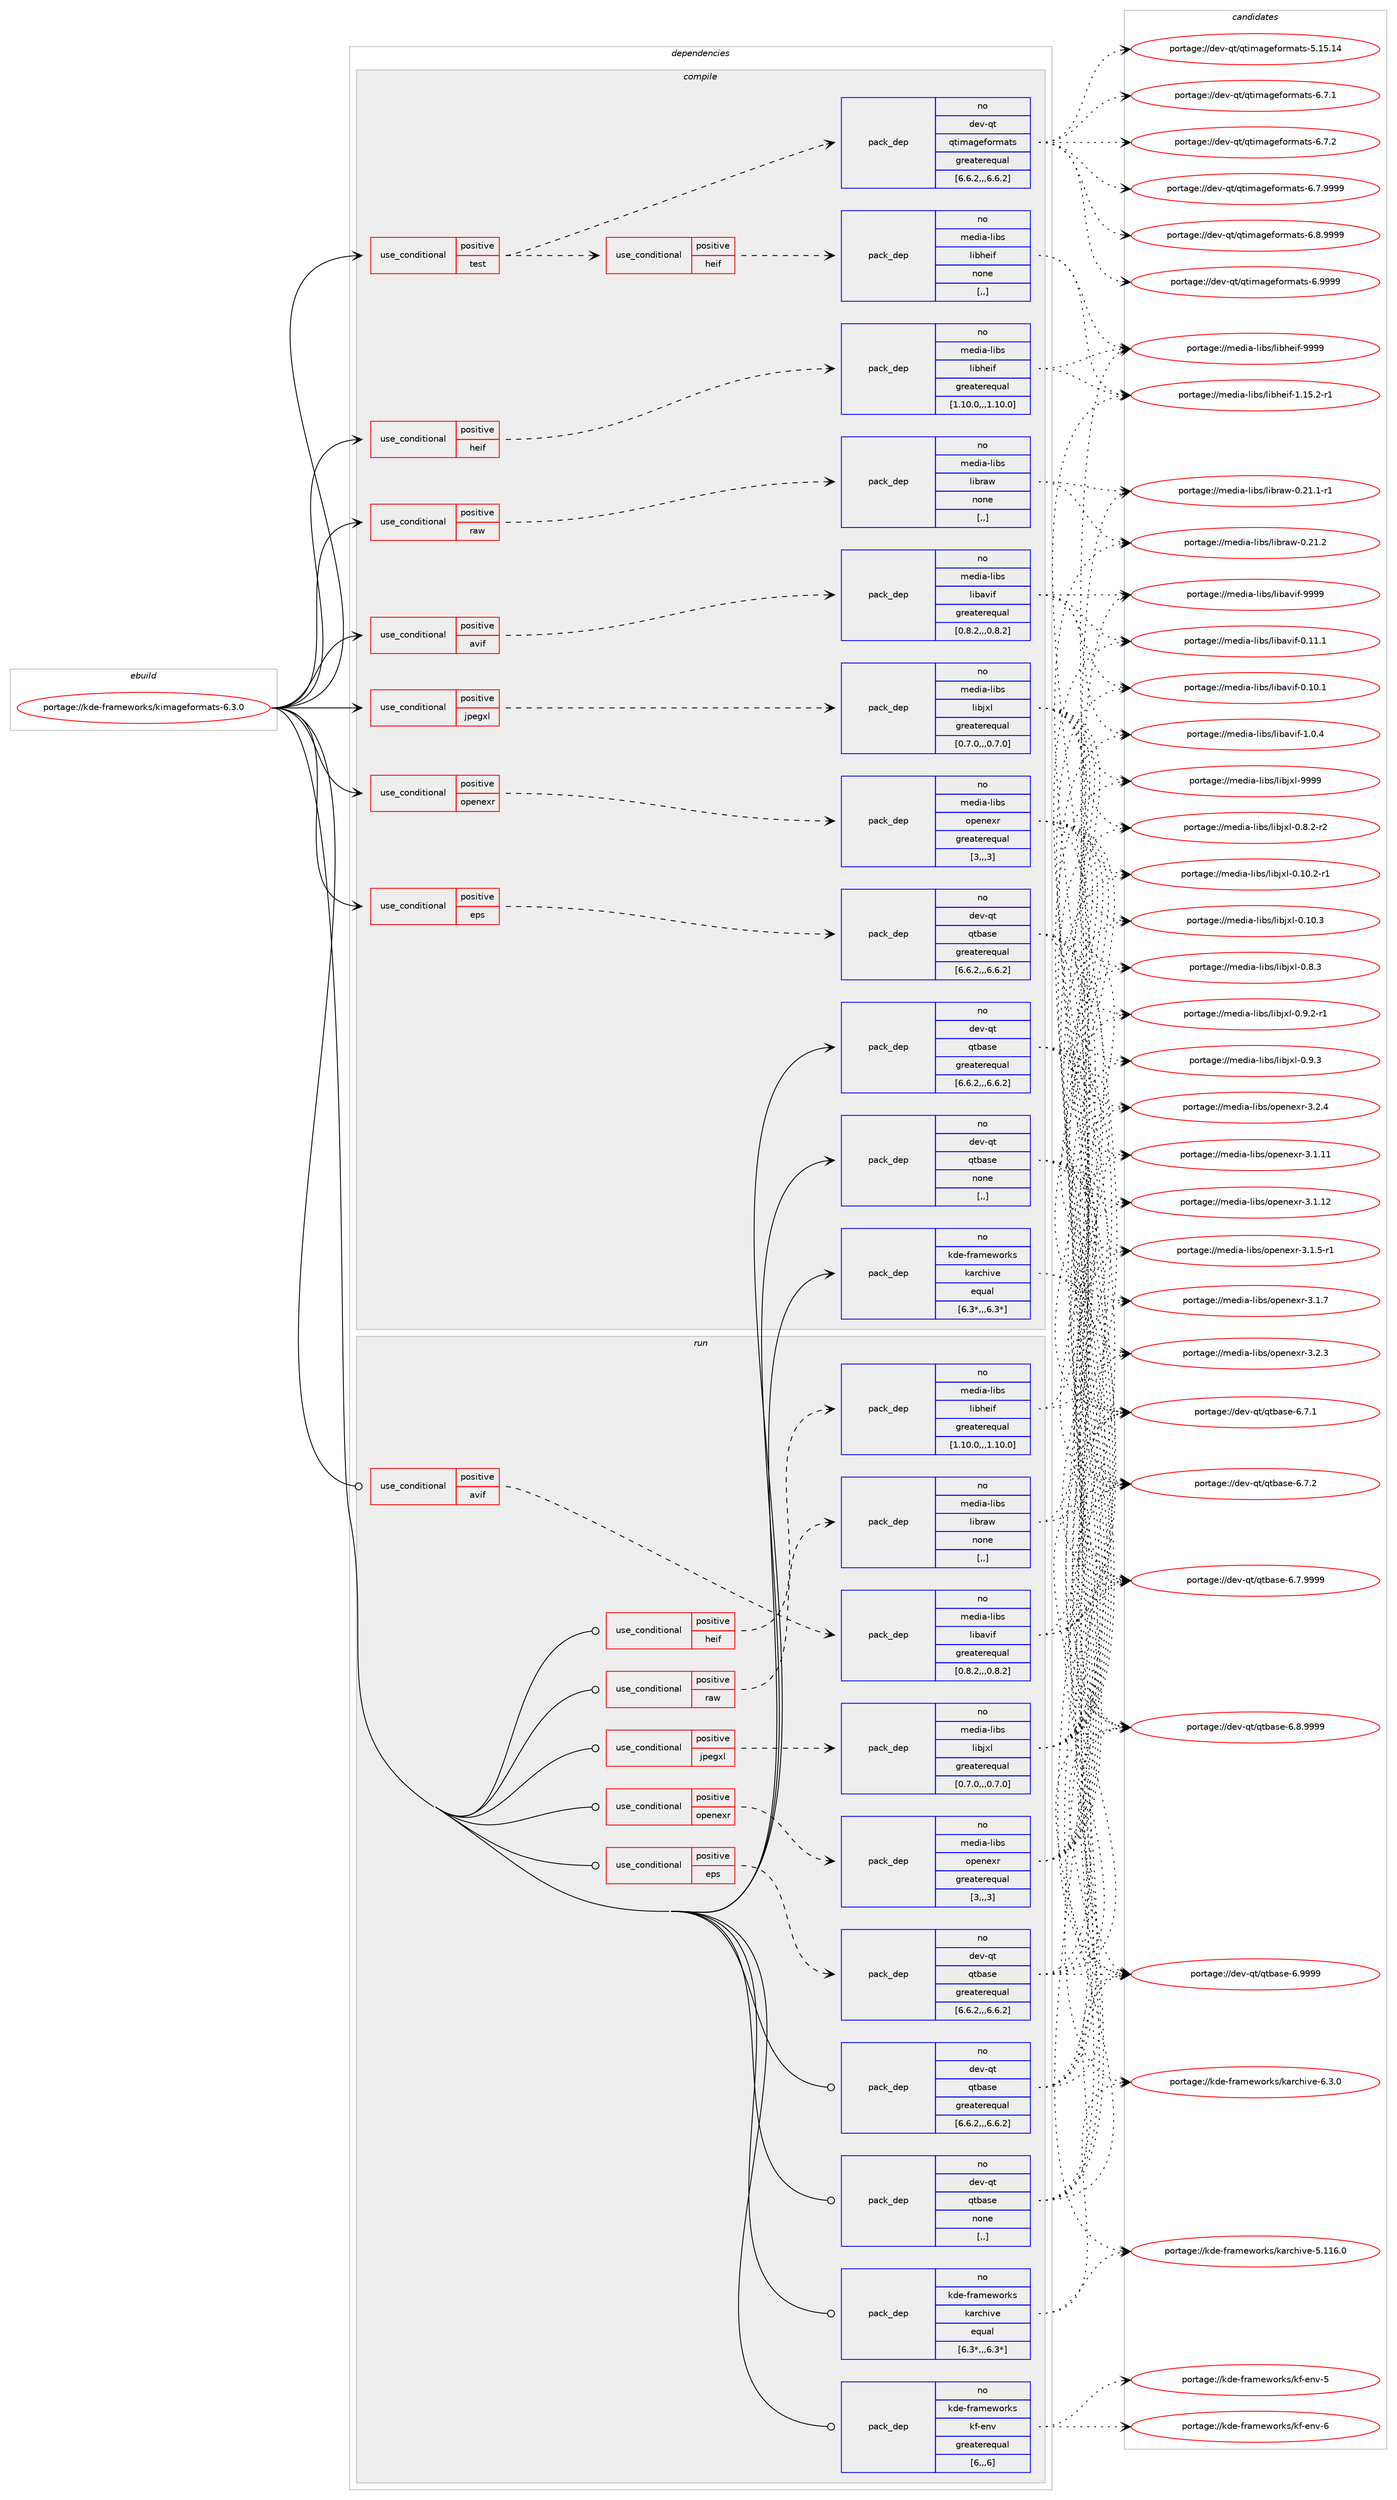 digraph prolog {

# *************
# Graph options
# *************

newrank=true;
concentrate=true;
compound=true;
graph [rankdir=LR,fontname=Helvetica,fontsize=10,ranksep=1.5];#, ranksep=2.5, nodesep=0.2];
edge  [arrowhead=vee];
node  [fontname=Helvetica,fontsize=10];

# **********
# The ebuild
# **********

subgraph cluster_leftcol {
color=gray;
rank=same;
label=<<i>ebuild</i>>;
id [label="portage://kde-frameworks/kimageformats-6.3.0", color=red, width=4, href="../kde-frameworks/kimageformats-6.3.0.svg"];
}

# ****************
# The dependencies
# ****************

subgraph cluster_midcol {
color=gray;
label=<<i>dependencies</i>>;
subgraph cluster_compile {
fillcolor="#eeeeee";
style=filled;
label=<<i>compile</i>>;
subgraph cond66474 {
dependency258757 [label=<<TABLE BORDER="0" CELLBORDER="1" CELLSPACING="0" CELLPADDING="4"><TR><TD ROWSPAN="3" CELLPADDING="10">use_conditional</TD></TR><TR><TD>positive</TD></TR><TR><TD>avif</TD></TR></TABLE>>, shape=none, color=red];
subgraph pack190292 {
dependency258758 [label=<<TABLE BORDER="0" CELLBORDER="1" CELLSPACING="0" CELLPADDING="4" WIDTH="220"><TR><TD ROWSPAN="6" CELLPADDING="30">pack_dep</TD></TR><TR><TD WIDTH="110">no</TD></TR><TR><TD>media-libs</TD></TR><TR><TD>libavif</TD></TR><TR><TD>greaterequal</TD></TR><TR><TD>[0.8.2,,,0.8.2]</TD></TR></TABLE>>, shape=none, color=blue];
}
dependency258757:e -> dependency258758:w [weight=20,style="dashed",arrowhead="vee"];
}
id:e -> dependency258757:w [weight=20,style="solid",arrowhead="vee"];
subgraph cond66475 {
dependency258759 [label=<<TABLE BORDER="0" CELLBORDER="1" CELLSPACING="0" CELLPADDING="4"><TR><TD ROWSPAN="3" CELLPADDING="10">use_conditional</TD></TR><TR><TD>positive</TD></TR><TR><TD>eps</TD></TR></TABLE>>, shape=none, color=red];
subgraph pack190293 {
dependency258760 [label=<<TABLE BORDER="0" CELLBORDER="1" CELLSPACING="0" CELLPADDING="4" WIDTH="220"><TR><TD ROWSPAN="6" CELLPADDING="30">pack_dep</TD></TR><TR><TD WIDTH="110">no</TD></TR><TR><TD>dev-qt</TD></TR><TR><TD>qtbase</TD></TR><TR><TD>greaterequal</TD></TR><TR><TD>[6.6.2,,,6.6.2]</TD></TR></TABLE>>, shape=none, color=blue];
}
dependency258759:e -> dependency258760:w [weight=20,style="dashed",arrowhead="vee"];
}
id:e -> dependency258759:w [weight=20,style="solid",arrowhead="vee"];
subgraph cond66476 {
dependency258761 [label=<<TABLE BORDER="0" CELLBORDER="1" CELLSPACING="0" CELLPADDING="4"><TR><TD ROWSPAN="3" CELLPADDING="10">use_conditional</TD></TR><TR><TD>positive</TD></TR><TR><TD>heif</TD></TR></TABLE>>, shape=none, color=red];
subgraph pack190294 {
dependency258762 [label=<<TABLE BORDER="0" CELLBORDER="1" CELLSPACING="0" CELLPADDING="4" WIDTH="220"><TR><TD ROWSPAN="6" CELLPADDING="30">pack_dep</TD></TR><TR><TD WIDTH="110">no</TD></TR><TR><TD>media-libs</TD></TR><TR><TD>libheif</TD></TR><TR><TD>greaterequal</TD></TR><TR><TD>[1.10.0,,,1.10.0]</TD></TR></TABLE>>, shape=none, color=blue];
}
dependency258761:e -> dependency258762:w [weight=20,style="dashed",arrowhead="vee"];
}
id:e -> dependency258761:w [weight=20,style="solid",arrowhead="vee"];
subgraph cond66477 {
dependency258763 [label=<<TABLE BORDER="0" CELLBORDER="1" CELLSPACING="0" CELLPADDING="4"><TR><TD ROWSPAN="3" CELLPADDING="10">use_conditional</TD></TR><TR><TD>positive</TD></TR><TR><TD>jpegxl</TD></TR></TABLE>>, shape=none, color=red];
subgraph pack190295 {
dependency258764 [label=<<TABLE BORDER="0" CELLBORDER="1" CELLSPACING="0" CELLPADDING="4" WIDTH="220"><TR><TD ROWSPAN="6" CELLPADDING="30">pack_dep</TD></TR><TR><TD WIDTH="110">no</TD></TR><TR><TD>media-libs</TD></TR><TR><TD>libjxl</TD></TR><TR><TD>greaterequal</TD></TR><TR><TD>[0.7.0,,,0.7.0]</TD></TR></TABLE>>, shape=none, color=blue];
}
dependency258763:e -> dependency258764:w [weight=20,style="dashed",arrowhead="vee"];
}
id:e -> dependency258763:w [weight=20,style="solid",arrowhead="vee"];
subgraph cond66478 {
dependency258765 [label=<<TABLE BORDER="0" CELLBORDER="1" CELLSPACING="0" CELLPADDING="4"><TR><TD ROWSPAN="3" CELLPADDING="10">use_conditional</TD></TR><TR><TD>positive</TD></TR><TR><TD>openexr</TD></TR></TABLE>>, shape=none, color=red];
subgraph pack190296 {
dependency258766 [label=<<TABLE BORDER="0" CELLBORDER="1" CELLSPACING="0" CELLPADDING="4" WIDTH="220"><TR><TD ROWSPAN="6" CELLPADDING="30">pack_dep</TD></TR><TR><TD WIDTH="110">no</TD></TR><TR><TD>media-libs</TD></TR><TR><TD>openexr</TD></TR><TR><TD>greaterequal</TD></TR><TR><TD>[3,,,3]</TD></TR></TABLE>>, shape=none, color=blue];
}
dependency258765:e -> dependency258766:w [weight=20,style="dashed",arrowhead="vee"];
}
id:e -> dependency258765:w [weight=20,style="solid",arrowhead="vee"];
subgraph cond66479 {
dependency258767 [label=<<TABLE BORDER="0" CELLBORDER="1" CELLSPACING="0" CELLPADDING="4"><TR><TD ROWSPAN="3" CELLPADDING="10">use_conditional</TD></TR><TR><TD>positive</TD></TR><TR><TD>raw</TD></TR></TABLE>>, shape=none, color=red];
subgraph pack190297 {
dependency258768 [label=<<TABLE BORDER="0" CELLBORDER="1" CELLSPACING="0" CELLPADDING="4" WIDTH="220"><TR><TD ROWSPAN="6" CELLPADDING="30">pack_dep</TD></TR><TR><TD WIDTH="110">no</TD></TR><TR><TD>media-libs</TD></TR><TR><TD>libraw</TD></TR><TR><TD>none</TD></TR><TR><TD>[,,]</TD></TR></TABLE>>, shape=none, color=blue];
}
dependency258767:e -> dependency258768:w [weight=20,style="dashed",arrowhead="vee"];
}
id:e -> dependency258767:w [weight=20,style="solid",arrowhead="vee"];
subgraph cond66480 {
dependency258769 [label=<<TABLE BORDER="0" CELLBORDER="1" CELLSPACING="0" CELLPADDING="4"><TR><TD ROWSPAN="3" CELLPADDING="10">use_conditional</TD></TR><TR><TD>positive</TD></TR><TR><TD>test</TD></TR></TABLE>>, shape=none, color=red];
subgraph pack190298 {
dependency258770 [label=<<TABLE BORDER="0" CELLBORDER="1" CELLSPACING="0" CELLPADDING="4" WIDTH="220"><TR><TD ROWSPAN="6" CELLPADDING="30">pack_dep</TD></TR><TR><TD WIDTH="110">no</TD></TR><TR><TD>dev-qt</TD></TR><TR><TD>qtimageformats</TD></TR><TR><TD>greaterequal</TD></TR><TR><TD>[6.6.2,,,6.6.2]</TD></TR></TABLE>>, shape=none, color=blue];
}
dependency258769:e -> dependency258770:w [weight=20,style="dashed",arrowhead="vee"];
subgraph cond66481 {
dependency258771 [label=<<TABLE BORDER="0" CELLBORDER="1" CELLSPACING="0" CELLPADDING="4"><TR><TD ROWSPAN="3" CELLPADDING="10">use_conditional</TD></TR><TR><TD>positive</TD></TR><TR><TD>heif</TD></TR></TABLE>>, shape=none, color=red];
subgraph pack190299 {
dependency258772 [label=<<TABLE BORDER="0" CELLBORDER="1" CELLSPACING="0" CELLPADDING="4" WIDTH="220"><TR><TD ROWSPAN="6" CELLPADDING="30">pack_dep</TD></TR><TR><TD WIDTH="110">no</TD></TR><TR><TD>media-libs</TD></TR><TR><TD>libheif</TD></TR><TR><TD>none</TD></TR><TR><TD>[,,]</TD></TR></TABLE>>, shape=none, color=blue];
}
dependency258771:e -> dependency258772:w [weight=20,style="dashed",arrowhead="vee"];
}
dependency258769:e -> dependency258771:w [weight=20,style="dashed",arrowhead="vee"];
}
id:e -> dependency258769:w [weight=20,style="solid",arrowhead="vee"];
subgraph pack190300 {
dependency258773 [label=<<TABLE BORDER="0" CELLBORDER="1" CELLSPACING="0" CELLPADDING="4" WIDTH="220"><TR><TD ROWSPAN="6" CELLPADDING="30">pack_dep</TD></TR><TR><TD WIDTH="110">no</TD></TR><TR><TD>dev-qt</TD></TR><TR><TD>qtbase</TD></TR><TR><TD>greaterequal</TD></TR><TR><TD>[6.6.2,,,6.6.2]</TD></TR></TABLE>>, shape=none, color=blue];
}
id:e -> dependency258773:w [weight=20,style="solid",arrowhead="vee"];
subgraph pack190301 {
dependency258774 [label=<<TABLE BORDER="0" CELLBORDER="1" CELLSPACING="0" CELLPADDING="4" WIDTH="220"><TR><TD ROWSPAN="6" CELLPADDING="30">pack_dep</TD></TR><TR><TD WIDTH="110">no</TD></TR><TR><TD>dev-qt</TD></TR><TR><TD>qtbase</TD></TR><TR><TD>none</TD></TR><TR><TD>[,,]</TD></TR></TABLE>>, shape=none, color=blue];
}
id:e -> dependency258774:w [weight=20,style="solid",arrowhead="vee"];
subgraph pack190302 {
dependency258775 [label=<<TABLE BORDER="0" CELLBORDER="1" CELLSPACING="0" CELLPADDING="4" WIDTH="220"><TR><TD ROWSPAN="6" CELLPADDING="30">pack_dep</TD></TR><TR><TD WIDTH="110">no</TD></TR><TR><TD>kde-frameworks</TD></TR><TR><TD>karchive</TD></TR><TR><TD>equal</TD></TR><TR><TD>[6.3*,,,6.3*]</TD></TR></TABLE>>, shape=none, color=blue];
}
id:e -> dependency258775:w [weight=20,style="solid",arrowhead="vee"];
}
subgraph cluster_compileandrun {
fillcolor="#eeeeee";
style=filled;
label=<<i>compile and run</i>>;
}
subgraph cluster_run {
fillcolor="#eeeeee";
style=filled;
label=<<i>run</i>>;
subgraph cond66482 {
dependency258776 [label=<<TABLE BORDER="0" CELLBORDER="1" CELLSPACING="0" CELLPADDING="4"><TR><TD ROWSPAN="3" CELLPADDING="10">use_conditional</TD></TR><TR><TD>positive</TD></TR><TR><TD>avif</TD></TR></TABLE>>, shape=none, color=red];
subgraph pack190303 {
dependency258777 [label=<<TABLE BORDER="0" CELLBORDER="1" CELLSPACING="0" CELLPADDING="4" WIDTH="220"><TR><TD ROWSPAN="6" CELLPADDING="30">pack_dep</TD></TR><TR><TD WIDTH="110">no</TD></TR><TR><TD>media-libs</TD></TR><TR><TD>libavif</TD></TR><TR><TD>greaterequal</TD></TR><TR><TD>[0.8.2,,,0.8.2]</TD></TR></TABLE>>, shape=none, color=blue];
}
dependency258776:e -> dependency258777:w [weight=20,style="dashed",arrowhead="vee"];
}
id:e -> dependency258776:w [weight=20,style="solid",arrowhead="odot"];
subgraph cond66483 {
dependency258778 [label=<<TABLE BORDER="0" CELLBORDER="1" CELLSPACING="0" CELLPADDING="4"><TR><TD ROWSPAN="3" CELLPADDING="10">use_conditional</TD></TR><TR><TD>positive</TD></TR><TR><TD>eps</TD></TR></TABLE>>, shape=none, color=red];
subgraph pack190304 {
dependency258779 [label=<<TABLE BORDER="0" CELLBORDER="1" CELLSPACING="0" CELLPADDING="4" WIDTH="220"><TR><TD ROWSPAN="6" CELLPADDING="30">pack_dep</TD></TR><TR><TD WIDTH="110">no</TD></TR><TR><TD>dev-qt</TD></TR><TR><TD>qtbase</TD></TR><TR><TD>greaterequal</TD></TR><TR><TD>[6.6.2,,,6.6.2]</TD></TR></TABLE>>, shape=none, color=blue];
}
dependency258778:e -> dependency258779:w [weight=20,style="dashed",arrowhead="vee"];
}
id:e -> dependency258778:w [weight=20,style="solid",arrowhead="odot"];
subgraph cond66484 {
dependency258780 [label=<<TABLE BORDER="0" CELLBORDER="1" CELLSPACING="0" CELLPADDING="4"><TR><TD ROWSPAN="3" CELLPADDING="10">use_conditional</TD></TR><TR><TD>positive</TD></TR><TR><TD>heif</TD></TR></TABLE>>, shape=none, color=red];
subgraph pack190305 {
dependency258781 [label=<<TABLE BORDER="0" CELLBORDER="1" CELLSPACING="0" CELLPADDING="4" WIDTH="220"><TR><TD ROWSPAN="6" CELLPADDING="30">pack_dep</TD></TR><TR><TD WIDTH="110">no</TD></TR><TR><TD>media-libs</TD></TR><TR><TD>libheif</TD></TR><TR><TD>greaterequal</TD></TR><TR><TD>[1.10.0,,,1.10.0]</TD></TR></TABLE>>, shape=none, color=blue];
}
dependency258780:e -> dependency258781:w [weight=20,style="dashed",arrowhead="vee"];
}
id:e -> dependency258780:w [weight=20,style="solid",arrowhead="odot"];
subgraph cond66485 {
dependency258782 [label=<<TABLE BORDER="0" CELLBORDER="1" CELLSPACING="0" CELLPADDING="4"><TR><TD ROWSPAN="3" CELLPADDING="10">use_conditional</TD></TR><TR><TD>positive</TD></TR><TR><TD>jpegxl</TD></TR></TABLE>>, shape=none, color=red];
subgraph pack190306 {
dependency258783 [label=<<TABLE BORDER="0" CELLBORDER="1" CELLSPACING="0" CELLPADDING="4" WIDTH="220"><TR><TD ROWSPAN="6" CELLPADDING="30">pack_dep</TD></TR><TR><TD WIDTH="110">no</TD></TR><TR><TD>media-libs</TD></TR><TR><TD>libjxl</TD></TR><TR><TD>greaterequal</TD></TR><TR><TD>[0.7.0,,,0.7.0]</TD></TR></TABLE>>, shape=none, color=blue];
}
dependency258782:e -> dependency258783:w [weight=20,style="dashed",arrowhead="vee"];
}
id:e -> dependency258782:w [weight=20,style="solid",arrowhead="odot"];
subgraph cond66486 {
dependency258784 [label=<<TABLE BORDER="0" CELLBORDER="1" CELLSPACING="0" CELLPADDING="4"><TR><TD ROWSPAN="3" CELLPADDING="10">use_conditional</TD></TR><TR><TD>positive</TD></TR><TR><TD>openexr</TD></TR></TABLE>>, shape=none, color=red];
subgraph pack190307 {
dependency258785 [label=<<TABLE BORDER="0" CELLBORDER="1" CELLSPACING="0" CELLPADDING="4" WIDTH="220"><TR><TD ROWSPAN="6" CELLPADDING="30">pack_dep</TD></TR><TR><TD WIDTH="110">no</TD></TR><TR><TD>media-libs</TD></TR><TR><TD>openexr</TD></TR><TR><TD>greaterequal</TD></TR><TR><TD>[3,,,3]</TD></TR></TABLE>>, shape=none, color=blue];
}
dependency258784:e -> dependency258785:w [weight=20,style="dashed",arrowhead="vee"];
}
id:e -> dependency258784:w [weight=20,style="solid",arrowhead="odot"];
subgraph cond66487 {
dependency258786 [label=<<TABLE BORDER="0" CELLBORDER="1" CELLSPACING="0" CELLPADDING="4"><TR><TD ROWSPAN="3" CELLPADDING="10">use_conditional</TD></TR><TR><TD>positive</TD></TR><TR><TD>raw</TD></TR></TABLE>>, shape=none, color=red];
subgraph pack190308 {
dependency258787 [label=<<TABLE BORDER="0" CELLBORDER="1" CELLSPACING="0" CELLPADDING="4" WIDTH="220"><TR><TD ROWSPAN="6" CELLPADDING="30">pack_dep</TD></TR><TR><TD WIDTH="110">no</TD></TR><TR><TD>media-libs</TD></TR><TR><TD>libraw</TD></TR><TR><TD>none</TD></TR><TR><TD>[,,]</TD></TR></TABLE>>, shape=none, color=blue];
}
dependency258786:e -> dependency258787:w [weight=20,style="dashed",arrowhead="vee"];
}
id:e -> dependency258786:w [weight=20,style="solid",arrowhead="odot"];
subgraph pack190309 {
dependency258788 [label=<<TABLE BORDER="0" CELLBORDER="1" CELLSPACING="0" CELLPADDING="4" WIDTH="220"><TR><TD ROWSPAN="6" CELLPADDING="30">pack_dep</TD></TR><TR><TD WIDTH="110">no</TD></TR><TR><TD>dev-qt</TD></TR><TR><TD>qtbase</TD></TR><TR><TD>greaterequal</TD></TR><TR><TD>[6.6.2,,,6.6.2]</TD></TR></TABLE>>, shape=none, color=blue];
}
id:e -> dependency258788:w [weight=20,style="solid",arrowhead="odot"];
subgraph pack190310 {
dependency258789 [label=<<TABLE BORDER="0" CELLBORDER="1" CELLSPACING="0" CELLPADDING="4" WIDTH="220"><TR><TD ROWSPAN="6" CELLPADDING="30">pack_dep</TD></TR><TR><TD WIDTH="110">no</TD></TR><TR><TD>dev-qt</TD></TR><TR><TD>qtbase</TD></TR><TR><TD>none</TD></TR><TR><TD>[,,]</TD></TR></TABLE>>, shape=none, color=blue];
}
id:e -> dependency258789:w [weight=20,style="solid",arrowhead="odot"];
subgraph pack190311 {
dependency258790 [label=<<TABLE BORDER="0" CELLBORDER="1" CELLSPACING="0" CELLPADDING="4" WIDTH="220"><TR><TD ROWSPAN="6" CELLPADDING="30">pack_dep</TD></TR><TR><TD WIDTH="110">no</TD></TR><TR><TD>kde-frameworks</TD></TR><TR><TD>karchive</TD></TR><TR><TD>equal</TD></TR><TR><TD>[6.3*,,,6.3*]</TD></TR></TABLE>>, shape=none, color=blue];
}
id:e -> dependency258790:w [weight=20,style="solid",arrowhead="odot"];
subgraph pack190312 {
dependency258791 [label=<<TABLE BORDER="0" CELLBORDER="1" CELLSPACING="0" CELLPADDING="4" WIDTH="220"><TR><TD ROWSPAN="6" CELLPADDING="30">pack_dep</TD></TR><TR><TD WIDTH="110">no</TD></TR><TR><TD>kde-frameworks</TD></TR><TR><TD>kf-env</TD></TR><TR><TD>greaterequal</TD></TR><TR><TD>[6,,,6]</TD></TR></TABLE>>, shape=none, color=blue];
}
id:e -> dependency258791:w [weight=20,style="solid",arrowhead="odot"];
}
}

# **************
# The candidates
# **************

subgraph cluster_choices {
rank=same;
color=gray;
label=<<i>candidates</i>>;

subgraph choice190292 {
color=black;
nodesep=1;
choice10910110010597451081059811547108105989711810510245484649484649 [label="portage://media-libs/libavif-0.10.1", color=red, width=4,href="../media-libs/libavif-0.10.1.svg"];
choice10910110010597451081059811547108105989711810510245484649494649 [label="portage://media-libs/libavif-0.11.1", color=red, width=4,href="../media-libs/libavif-0.11.1.svg"];
choice109101100105974510810598115471081059897118105102454946484652 [label="portage://media-libs/libavif-1.0.4", color=red, width=4,href="../media-libs/libavif-1.0.4.svg"];
choice1091011001059745108105981154710810598971181051024557575757 [label="portage://media-libs/libavif-9999", color=red, width=4,href="../media-libs/libavif-9999.svg"];
dependency258758:e -> choice10910110010597451081059811547108105989711810510245484649484649:w [style=dotted,weight="100"];
dependency258758:e -> choice10910110010597451081059811547108105989711810510245484649494649:w [style=dotted,weight="100"];
dependency258758:e -> choice109101100105974510810598115471081059897118105102454946484652:w [style=dotted,weight="100"];
dependency258758:e -> choice1091011001059745108105981154710810598971181051024557575757:w [style=dotted,weight="100"];
}
subgraph choice190293 {
color=black;
nodesep=1;
choice10010111845113116471131169897115101455446554649 [label="portage://dev-qt/qtbase-6.7.1", color=red, width=4,href="../dev-qt/qtbase-6.7.1.svg"];
choice10010111845113116471131169897115101455446554650 [label="portage://dev-qt/qtbase-6.7.2", color=red, width=4,href="../dev-qt/qtbase-6.7.2.svg"];
choice10010111845113116471131169897115101455446554657575757 [label="portage://dev-qt/qtbase-6.7.9999", color=red, width=4,href="../dev-qt/qtbase-6.7.9999.svg"];
choice10010111845113116471131169897115101455446564657575757 [label="portage://dev-qt/qtbase-6.8.9999", color=red, width=4,href="../dev-qt/qtbase-6.8.9999.svg"];
choice1001011184511311647113116989711510145544657575757 [label="portage://dev-qt/qtbase-6.9999", color=red, width=4,href="../dev-qt/qtbase-6.9999.svg"];
dependency258760:e -> choice10010111845113116471131169897115101455446554649:w [style=dotted,weight="100"];
dependency258760:e -> choice10010111845113116471131169897115101455446554650:w [style=dotted,weight="100"];
dependency258760:e -> choice10010111845113116471131169897115101455446554657575757:w [style=dotted,weight="100"];
dependency258760:e -> choice10010111845113116471131169897115101455446564657575757:w [style=dotted,weight="100"];
dependency258760:e -> choice1001011184511311647113116989711510145544657575757:w [style=dotted,weight="100"];
}
subgraph choice190294 {
color=black;
nodesep=1;
choice1091011001059745108105981154710810598104101105102454946495346504511449 [label="portage://media-libs/libheif-1.15.2-r1", color=red, width=4,href="../media-libs/libheif-1.15.2-r1.svg"];
choice10910110010597451081059811547108105981041011051024557575757 [label="portage://media-libs/libheif-9999", color=red, width=4,href="../media-libs/libheif-9999.svg"];
dependency258762:e -> choice1091011001059745108105981154710810598104101105102454946495346504511449:w [style=dotted,weight="100"];
dependency258762:e -> choice10910110010597451081059811547108105981041011051024557575757:w [style=dotted,weight="100"];
}
subgraph choice190295 {
color=black;
nodesep=1;
choice1091011001059745108105981154710810598106120108454846494846504511449 [label="portage://media-libs/libjxl-0.10.2-r1", color=red, width=4,href="../media-libs/libjxl-0.10.2-r1.svg"];
choice109101100105974510810598115471081059810612010845484649484651 [label="portage://media-libs/libjxl-0.10.3", color=red, width=4,href="../media-libs/libjxl-0.10.3.svg"];
choice10910110010597451081059811547108105981061201084548465646504511450 [label="portage://media-libs/libjxl-0.8.2-r2", color=red, width=4,href="../media-libs/libjxl-0.8.2-r2.svg"];
choice1091011001059745108105981154710810598106120108454846564651 [label="portage://media-libs/libjxl-0.8.3", color=red, width=4,href="../media-libs/libjxl-0.8.3.svg"];
choice10910110010597451081059811547108105981061201084548465746504511449 [label="portage://media-libs/libjxl-0.9.2-r1", color=red, width=4,href="../media-libs/libjxl-0.9.2-r1.svg"];
choice1091011001059745108105981154710810598106120108454846574651 [label="portage://media-libs/libjxl-0.9.3", color=red, width=4,href="../media-libs/libjxl-0.9.3.svg"];
choice10910110010597451081059811547108105981061201084557575757 [label="portage://media-libs/libjxl-9999", color=red, width=4,href="../media-libs/libjxl-9999.svg"];
dependency258764:e -> choice1091011001059745108105981154710810598106120108454846494846504511449:w [style=dotted,weight="100"];
dependency258764:e -> choice109101100105974510810598115471081059810612010845484649484651:w [style=dotted,weight="100"];
dependency258764:e -> choice10910110010597451081059811547108105981061201084548465646504511450:w [style=dotted,weight="100"];
dependency258764:e -> choice1091011001059745108105981154710810598106120108454846564651:w [style=dotted,weight="100"];
dependency258764:e -> choice10910110010597451081059811547108105981061201084548465746504511449:w [style=dotted,weight="100"];
dependency258764:e -> choice1091011001059745108105981154710810598106120108454846574651:w [style=dotted,weight="100"];
dependency258764:e -> choice10910110010597451081059811547108105981061201084557575757:w [style=dotted,weight="100"];
}
subgraph choice190296 {
color=black;
nodesep=1;
choice1091011001059745108105981154711111210111010112011445514649464949 [label="portage://media-libs/openexr-3.1.11", color=red, width=4,href="../media-libs/openexr-3.1.11.svg"];
choice1091011001059745108105981154711111210111010112011445514649464950 [label="portage://media-libs/openexr-3.1.12", color=red, width=4,href="../media-libs/openexr-3.1.12.svg"];
choice109101100105974510810598115471111121011101011201144551464946534511449 [label="portage://media-libs/openexr-3.1.5-r1", color=red, width=4,href="../media-libs/openexr-3.1.5-r1.svg"];
choice10910110010597451081059811547111112101110101120114455146494655 [label="portage://media-libs/openexr-3.1.7", color=red, width=4,href="../media-libs/openexr-3.1.7.svg"];
choice10910110010597451081059811547111112101110101120114455146504651 [label="portage://media-libs/openexr-3.2.3", color=red, width=4,href="../media-libs/openexr-3.2.3.svg"];
choice10910110010597451081059811547111112101110101120114455146504652 [label="portage://media-libs/openexr-3.2.4", color=red, width=4,href="../media-libs/openexr-3.2.4.svg"];
dependency258766:e -> choice1091011001059745108105981154711111210111010112011445514649464949:w [style=dotted,weight="100"];
dependency258766:e -> choice1091011001059745108105981154711111210111010112011445514649464950:w [style=dotted,weight="100"];
dependency258766:e -> choice109101100105974510810598115471111121011101011201144551464946534511449:w [style=dotted,weight="100"];
dependency258766:e -> choice10910110010597451081059811547111112101110101120114455146494655:w [style=dotted,weight="100"];
dependency258766:e -> choice10910110010597451081059811547111112101110101120114455146504651:w [style=dotted,weight="100"];
dependency258766:e -> choice10910110010597451081059811547111112101110101120114455146504652:w [style=dotted,weight="100"];
}
subgraph choice190297 {
color=black;
nodesep=1;
choice109101100105974510810598115471081059811497119454846504946494511449 [label="portage://media-libs/libraw-0.21.1-r1", color=red, width=4,href="../media-libs/libraw-0.21.1-r1.svg"];
choice10910110010597451081059811547108105981149711945484650494650 [label="portage://media-libs/libraw-0.21.2", color=red, width=4,href="../media-libs/libraw-0.21.2.svg"];
dependency258768:e -> choice109101100105974510810598115471081059811497119454846504946494511449:w [style=dotted,weight="100"];
dependency258768:e -> choice10910110010597451081059811547108105981149711945484650494650:w [style=dotted,weight="100"];
}
subgraph choice190298 {
color=black;
nodesep=1;
choice100101118451131164711311610510997103101102111114109971161154553464953464952 [label="portage://dev-qt/qtimageformats-5.15.14", color=red, width=4,href="../dev-qt/qtimageformats-5.15.14.svg"];
choice10010111845113116471131161051099710310110211111410997116115455446554649 [label="portage://dev-qt/qtimageformats-6.7.1", color=red, width=4,href="../dev-qt/qtimageformats-6.7.1.svg"];
choice10010111845113116471131161051099710310110211111410997116115455446554650 [label="portage://dev-qt/qtimageformats-6.7.2", color=red, width=4,href="../dev-qt/qtimageformats-6.7.2.svg"];
choice10010111845113116471131161051099710310110211111410997116115455446554657575757 [label="portage://dev-qt/qtimageformats-6.7.9999", color=red, width=4,href="../dev-qt/qtimageformats-6.7.9999.svg"];
choice10010111845113116471131161051099710310110211111410997116115455446564657575757 [label="portage://dev-qt/qtimageformats-6.8.9999", color=red, width=4,href="../dev-qt/qtimageformats-6.8.9999.svg"];
choice1001011184511311647113116105109971031011021111141099711611545544657575757 [label="portage://dev-qt/qtimageformats-6.9999", color=red, width=4,href="../dev-qt/qtimageformats-6.9999.svg"];
dependency258770:e -> choice100101118451131164711311610510997103101102111114109971161154553464953464952:w [style=dotted,weight="100"];
dependency258770:e -> choice10010111845113116471131161051099710310110211111410997116115455446554649:w [style=dotted,weight="100"];
dependency258770:e -> choice10010111845113116471131161051099710310110211111410997116115455446554650:w [style=dotted,weight="100"];
dependency258770:e -> choice10010111845113116471131161051099710310110211111410997116115455446554657575757:w [style=dotted,weight="100"];
dependency258770:e -> choice10010111845113116471131161051099710310110211111410997116115455446564657575757:w [style=dotted,weight="100"];
dependency258770:e -> choice1001011184511311647113116105109971031011021111141099711611545544657575757:w [style=dotted,weight="100"];
}
subgraph choice190299 {
color=black;
nodesep=1;
choice1091011001059745108105981154710810598104101105102454946495346504511449 [label="portage://media-libs/libheif-1.15.2-r1", color=red, width=4,href="../media-libs/libheif-1.15.2-r1.svg"];
choice10910110010597451081059811547108105981041011051024557575757 [label="portage://media-libs/libheif-9999", color=red, width=4,href="../media-libs/libheif-9999.svg"];
dependency258772:e -> choice1091011001059745108105981154710810598104101105102454946495346504511449:w [style=dotted,weight="100"];
dependency258772:e -> choice10910110010597451081059811547108105981041011051024557575757:w [style=dotted,weight="100"];
}
subgraph choice190300 {
color=black;
nodesep=1;
choice10010111845113116471131169897115101455446554649 [label="portage://dev-qt/qtbase-6.7.1", color=red, width=4,href="../dev-qt/qtbase-6.7.1.svg"];
choice10010111845113116471131169897115101455446554650 [label="portage://dev-qt/qtbase-6.7.2", color=red, width=4,href="../dev-qt/qtbase-6.7.2.svg"];
choice10010111845113116471131169897115101455446554657575757 [label="portage://dev-qt/qtbase-6.7.9999", color=red, width=4,href="../dev-qt/qtbase-6.7.9999.svg"];
choice10010111845113116471131169897115101455446564657575757 [label="portage://dev-qt/qtbase-6.8.9999", color=red, width=4,href="../dev-qt/qtbase-6.8.9999.svg"];
choice1001011184511311647113116989711510145544657575757 [label="portage://dev-qt/qtbase-6.9999", color=red, width=4,href="../dev-qt/qtbase-6.9999.svg"];
dependency258773:e -> choice10010111845113116471131169897115101455446554649:w [style=dotted,weight="100"];
dependency258773:e -> choice10010111845113116471131169897115101455446554650:w [style=dotted,weight="100"];
dependency258773:e -> choice10010111845113116471131169897115101455446554657575757:w [style=dotted,weight="100"];
dependency258773:e -> choice10010111845113116471131169897115101455446564657575757:w [style=dotted,weight="100"];
dependency258773:e -> choice1001011184511311647113116989711510145544657575757:w [style=dotted,weight="100"];
}
subgraph choice190301 {
color=black;
nodesep=1;
choice10010111845113116471131169897115101455446554649 [label="portage://dev-qt/qtbase-6.7.1", color=red, width=4,href="../dev-qt/qtbase-6.7.1.svg"];
choice10010111845113116471131169897115101455446554650 [label="portage://dev-qt/qtbase-6.7.2", color=red, width=4,href="../dev-qt/qtbase-6.7.2.svg"];
choice10010111845113116471131169897115101455446554657575757 [label="portage://dev-qt/qtbase-6.7.9999", color=red, width=4,href="../dev-qt/qtbase-6.7.9999.svg"];
choice10010111845113116471131169897115101455446564657575757 [label="portage://dev-qt/qtbase-6.8.9999", color=red, width=4,href="../dev-qt/qtbase-6.8.9999.svg"];
choice1001011184511311647113116989711510145544657575757 [label="portage://dev-qt/qtbase-6.9999", color=red, width=4,href="../dev-qt/qtbase-6.9999.svg"];
dependency258774:e -> choice10010111845113116471131169897115101455446554649:w [style=dotted,weight="100"];
dependency258774:e -> choice10010111845113116471131169897115101455446554650:w [style=dotted,weight="100"];
dependency258774:e -> choice10010111845113116471131169897115101455446554657575757:w [style=dotted,weight="100"];
dependency258774:e -> choice10010111845113116471131169897115101455446564657575757:w [style=dotted,weight="100"];
dependency258774:e -> choice1001011184511311647113116989711510145544657575757:w [style=dotted,weight="100"];
}
subgraph choice190302 {
color=black;
nodesep=1;
choice10710010145102114971091011191111141071154710797114991041051181014553464949544648 [label="portage://kde-frameworks/karchive-5.116.0", color=red, width=4,href="../kde-frameworks/karchive-5.116.0.svg"];
choice1071001014510211497109101119111114107115471079711499104105118101455446514648 [label="portage://kde-frameworks/karchive-6.3.0", color=red, width=4,href="../kde-frameworks/karchive-6.3.0.svg"];
dependency258775:e -> choice10710010145102114971091011191111141071154710797114991041051181014553464949544648:w [style=dotted,weight="100"];
dependency258775:e -> choice1071001014510211497109101119111114107115471079711499104105118101455446514648:w [style=dotted,weight="100"];
}
subgraph choice190303 {
color=black;
nodesep=1;
choice10910110010597451081059811547108105989711810510245484649484649 [label="portage://media-libs/libavif-0.10.1", color=red, width=4,href="../media-libs/libavif-0.10.1.svg"];
choice10910110010597451081059811547108105989711810510245484649494649 [label="portage://media-libs/libavif-0.11.1", color=red, width=4,href="../media-libs/libavif-0.11.1.svg"];
choice109101100105974510810598115471081059897118105102454946484652 [label="portage://media-libs/libavif-1.0.4", color=red, width=4,href="../media-libs/libavif-1.0.4.svg"];
choice1091011001059745108105981154710810598971181051024557575757 [label="portage://media-libs/libavif-9999", color=red, width=4,href="../media-libs/libavif-9999.svg"];
dependency258777:e -> choice10910110010597451081059811547108105989711810510245484649484649:w [style=dotted,weight="100"];
dependency258777:e -> choice10910110010597451081059811547108105989711810510245484649494649:w [style=dotted,weight="100"];
dependency258777:e -> choice109101100105974510810598115471081059897118105102454946484652:w [style=dotted,weight="100"];
dependency258777:e -> choice1091011001059745108105981154710810598971181051024557575757:w [style=dotted,weight="100"];
}
subgraph choice190304 {
color=black;
nodesep=1;
choice10010111845113116471131169897115101455446554649 [label="portage://dev-qt/qtbase-6.7.1", color=red, width=4,href="../dev-qt/qtbase-6.7.1.svg"];
choice10010111845113116471131169897115101455446554650 [label="portage://dev-qt/qtbase-6.7.2", color=red, width=4,href="../dev-qt/qtbase-6.7.2.svg"];
choice10010111845113116471131169897115101455446554657575757 [label="portage://dev-qt/qtbase-6.7.9999", color=red, width=4,href="../dev-qt/qtbase-6.7.9999.svg"];
choice10010111845113116471131169897115101455446564657575757 [label="portage://dev-qt/qtbase-6.8.9999", color=red, width=4,href="../dev-qt/qtbase-6.8.9999.svg"];
choice1001011184511311647113116989711510145544657575757 [label="portage://dev-qt/qtbase-6.9999", color=red, width=4,href="../dev-qt/qtbase-6.9999.svg"];
dependency258779:e -> choice10010111845113116471131169897115101455446554649:w [style=dotted,weight="100"];
dependency258779:e -> choice10010111845113116471131169897115101455446554650:w [style=dotted,weight="100"];
dependency258779:e -> choice10010111845113116471131169897115101455446554657575757:w [style=dotted,weight="100"];
dependency258779:e -> choice10010111845113116471131169897115101455446564657575757:w [style=dotted,weight="100"];
dependency258779:e -> choice1001011184511311647113116989711510145544657575757:w [style=dotted,weight="100"];
}
subgraph choice190305 {
color=black;
nodesep=1;
choice1091011001059745108105981154710810598104101105102454946495346504511449 [label="portage://media-libs/libheif-1.15.2-r1", color=red, width=4,href="../media-libs/libheif-1.15.2-r1.svg"];
choice10910110010597451081059811547108105981041011051024557575757 [label="portage://media-libs/libheif-9999", color=red, width=4,href="../media-libs/libheif-9999.svg"];
dependency258781:e -> choice1091011001059745108105981154710810598104101105102454946495346504511449:w [style=dotted,weight="100"];
dependency258781:e -> choice10910110010597451081059811547108105981041011051024557575757:w [style=dotted,weight="100"];
}
subgraph choice190306 {
color=black;
nodesep=1;
choice1091011001059745108105981154710810598106120108454846494846504511449 [label="portage://media-libs/libjxl-0.10.2-r1", color=red, width=4,href="../media-libs/libjxl-0.10.2-r1.svg"];
choice109101100105974510810598115471081059810612010845484649484651 [label="portage://media-libs/libjxl-0.10.3", color=red, width=4,href="../media-libs/libjxl-0.10.3.svg"];
choice10910110010597451081059811547108105981061201084548465646504511450 [label="portage://media-libs/libjxl-0.8.2-r2", color=red, width=4,href="../media-libs/libjxl-0.8.2-r2.svg"];
choice1091011001059745108105981154710810598106120108454846564651 [label="portage://media-libs/libjxl-0.8.3", color=red, width=4,href="../media-libs/libjxl-0.8.3.svg"];
choice10910110010597451081059811547108105981061201084548465746504511449 [label="portage://media-libs/libjxl-0.9.2-r1", color=red, width=4,href="../media-libs/libjxl-0.9.2-r1.svg"];
choice1091011001059745108105981154710810598106120108454846574651 [label="portage://media-libs/libjxl-0.9.3", color=red, width=4,href="../media-libs/libjxl-0.9.3.svg"];
choice10910110010597451081059811547108105981061201084557575757 [label="portage://media-libs/libjxl-9999", color=red, width=4,href="../media-libs/libjxl-9999.svg"];
dependency258783:e -> choice1091011001059745108105981154710810598106120108454846494846504511449:w [style=dotted,weight="100"];
dependency258783:e -> choice109101100105974510810598115471081059810612010845484649484651:w [style=dotted,weight="100"];
dependency258783:e -> choice10910110010597451081059811547108105981061201084548465646504511450:w [style=dotted,weight="100"];
dependency258783:e -> choice1091011001059745108105981154710810598106120108454846564651:w [style=dotted,weight="100"];
dependency258783:e -> choice10910110010597451081059811547108105981061201084548465746504511449:w [style=dotted,weight="100"];
dependency258783:e -> choice1091011001059745108105981154710810598106120108454846574651:w [style=dotted,weight="100"];
dependency258783:e -> choice10910110010597451081059811547108105981061201084557575757:w [style=dotted,weight="100"];
}
subgraph choice190307 {
color=black;
nodesep=1;
choice1091011001059745108105981154711111210111010112011445514649464949 [label="portage://media-libs/openexr-3.1.11", color=red, width=4,href="../media-libs/openexr-3.1.11.svg"];
choice1091011001059745108105981154711111210111010112011445514649464950 [label="portage://media-libs/openexr-3.1.12", color=red, width=4,href="../media-libs/openexr-3.1.12.svg"];
choice109101100105974510810598115471111121011101011201144551464946534511449 [label="portage://media-libs/openexr-3.1.5-r1", color=red, width=4,href="../media-libs/openexr-3.1.5-r1.svg"];
choice10910110010597451081059811547111112101110101120114455146494655 [label="portage://media-libs/openexr-3.1.7", color=red, width=4,href="../media-libs/openexr-3.1.7.svg"];
choice10910110010597451081059811547111112101110101120114455146504651 [label="portage://media-libs/openexr-3.2.3", color=red, width=4,href="../media-libs/openexr-3.2.3.svg"];
choice10910110010597451081059811547111112101110101120114455146504652 [label="portage://media-libs/openexr-3.2.4", color=red, width=4,href="../media-libs/openexr-3.2.4.svg"];
dependency258785:e -> choice1091011001059745108105981154711111210111010112011445514649464949:w [style=dotted,weight="100"];
dependency258785:e -> choice1091011001059745108105981154711111210111010112011445514649464950:w [style=dotted,weight="100"];
dependency258785:e -> choice109101100105974510810598115471111121011101011201144551464946534511449:w [style=dotted,weight="100"];
dependency258785:e -> choice10910110010597451081059811547111112101110101120114455146494655:w [style=dotted,weight="100"];
dependency258785:e -> choice10910110010597451081059811547111112101110101120114455146504651:w [style=dotted,weight="100"];
dependency258785:e -> choice10910110010597451081059811547111112101110101120114455146504652:w [style=dotted,weight="100"];
}
subgraph choice190308 {
color=black;
nodesep=1;
choice109101100105974510810598115471081059811497119454846504946494511449 [label="portage://media-libs/libraw-0.21.1-r1", color=red, width=4,href="../media-libs/libraw-0.21.1-r1.svg"];
choice10910110010597451081059811547108105981149711945484650494650 [label="portage://media-libs/libraw-0.21.2", color=red, width=4,href="../media-libs/libraw-0.21.2.svg"];
dependency258787:e -> choice109101100105974510810598115471081059811497119454846504946494511449:w [style=dotted,weight="100"];
dependency258787:e -> choice10910110010597451081059811547108105981149711945484650494650:w [style=dotted,weight="100"];
}
subgraph choice190309 {
color=black;
nodesep=1;
choice10010111845113116471131169897115101455446554649 [label="portage://dev-qt/qtbase-6.7.1", color=red, width=4,href="../dev-qt/qtbase-6.7.1.svg"];
choice10010111845113116471131169897115101455446554650 [label="portage://dev-qt/qtbase-6.7.2", color=red, width=4,href="../dev-qt/qtbase-6.7.2.svg"];
choice10010111845113116471131169897115101455446554657575757 [label="portage://dev-qt/qtbase-6.7.9999", color=red, width=4,href="../dev-qt/qtbase-6.7.9999.svg"];
choice10010111845113116471131169897115101455446564657575757 [label="portage://dev-qt/qtbase-6.8.9999", color=red, width=4,href="../dev-qt/qtbase-6.8.9999.svg"];
choice1001011184511311647113116989711510145544657575757 [label="portage://dev-qt/qtbase-6.9999", color=red, width=4,href="../dev-qt/qtbase-6.9999.svg"];
dependency258788:e -> choice10010111845113116471131169897115101455446554649:w [style=dotted,weight="100"];
dependency258788:e -> choice10010111845113116471131169897115101455446554650:w [style=dotted,weight="100"];
dependency258788:e -> choice10010111845113116471131169897115101455446554657575757:w [style=dotted,weight="100"];
dependency258788:e -> choice10010111845113116471131169897115101455446564657575757:w [style=dotted,weight="100"];
dependency258788:e -> choice1001011184511311647113116989711510145544657575757:w [style=dotted,weight="100"];
}
subgraph choice190310 {
color=black;
nodesep=1;
choice10010111845113116471131169897115101455446554649 [label="portage://dev-qt/qtbase-6.7.1", color=red, width=4,href="../dev-qt/qtbase-6.7.1.svg"];
choice10010111845113116471131169897115101455446554650 [label="portage://dev-qt/qtbase-6.7.2", color=red, width=4,href="../dev-qt/qtbase-6.7.2.svg"];
choice10010111845113116471131169897115101455446554657575757 [label="portage://dev-qt/qtbase-6.7.9999", color=red, width=4,href="../dev-qt/qtbase-6.7.9999.svg"];
choice10010111845113116471131169897115101455446564657575757 [label="portage://dev-qt/qtbase-6.8.9999", color=red, width=4,href="../dev-qt/qtbase-6.8.9999.svg"];
choice1001011184511311647113116989711510145544657575757 [label="portage://dev-qt/qtbase-6.9999", color=red, width=4,href="../dev-qt/qtbase-6.9999.svg"];
dependency258789:e -> choice10010111845113116471131169897115101455446554649:w [style=dotted,weight="100"];
dependency258789:e -> choice10010111845113116471131169897115101455446554650:w [style=dotted,weight="100"];
dependency258789:e -> choice10010111845113116471131169897115101455446554657575757:w [style=dotted,weight="100"];
dependency258789:e -> choice10010111845113116471131169897115101455446564657575757:w [style=dotted,weight="100"];
dependency258789:e -> choice1001011184511311647113116989711510145544657575757:w [style=dotted,weight="100"];
}
subgraph choice190311 {
color=black;
nodesep=1;
choice10710010145102114971091011191111141071154710797114991041051181014553464949544648 [label="portage://kde-frameworks/karchive-5.116.0", color=red, width=4,href="../kde-frameworks/karchive-5.116.0.svg"];
choice1071001014510211497109101119111114107115471079711499104105118101455446514648 [label="portage://kde-frameworks/karchive-6.3.0", color=red, width=4,href="../kde-frameworks/karchive-6.3.0.svg"];
dependency258790:e -> choice10710010145102114971091011191111141071154710797114991041051181014553464949544648:w [style=dotted,weight="100"];
dependency258790:e -> choice1071001014510211497109101119111114107115471079711499104105118101455446514648:w [style=dotted,weight="100"];
}
subgraph choice190312 {
color=black;
nodesep=1;
choice107100101451021149710910111911111410711547107102451011101184553 [label="portage://kde-frameworks/kf-env-5", color=red, width=4,href="../kde-frameworks/kf-env-5.svg"];
choice107100101451021149710910111911111410711547107102451011101184554 [label="portage://kde-frameworks/kf-env-6", color=red, width=4,href="../kde-frameworks/kf-env-6.svg"];
dependency258791:e -> choice107100101451021149710910111911111410711547107102451011101184553:w [style=dotted,weight="100"];
dependency258791:e -> choice107100101451021149710910111911111410711547107102451011101184554:w [style=dotted,weight="100"];
}
}

}
